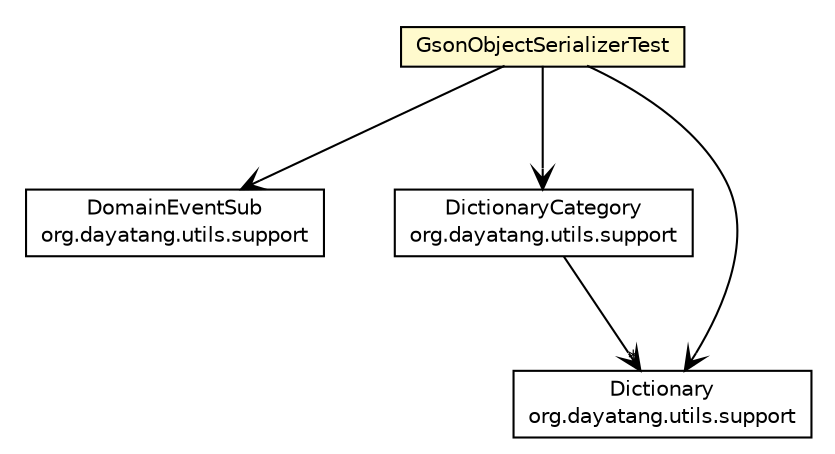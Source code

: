 #!/usr/local/bin/dot
#
# Class diagram 
# Generated by UMLGraph version R5_6_6-8-g8d7759 (http://www.umlgraph.org/)
#

digraph G {
	edge [fontname="Helvetica",fontsize=10,labelfontname="Helvetica",labelfontsize=10];
	node [fontname="Helvetica",fontsize=10,shape=plaintext];
	nodesep=0.25;
	ranksep=0.5;
	// org.dayatang.utils.GsonObjectSerializerTest
	c265 [label=<<table title="org.dayatang.utils.GsonObjectSerializerTest" border="0" cellborder="1" cellspacing="0" cellpadding="2" port="p" bgcolor="lemonChiffon" href="./GsonObjectSerializerTest.html">
		<tr><td><table border="0" cellspacing="0" cellpadding="1">
<tr><td align="center" balign="center"> GsonObjectSerializerTest </td></tr>
		</table></td></tr>
		</table>>, URL="./GsonObjectSerializerTest.html", fontname="Helvetica", fontcolor="black", fontsize=10.0];
	// org.dayatang.utils.support.DomainEventSub
	c275 [label=<<table title="org.dayatang.utils.support.DomainEventSub" border="0" cellborder="1" cellspacing="0" cellpadding="2" port="p" href="./support/DomainEventSub.html">
		<tr><td><table border="0" cellspacing="0" cellpadding="1">
<tr><td align="center" balign="center"> DomainEventSub </td></tr>
<tr><td align="center" balign="center"> org.dayatang.utils.support </td></tr>
		</table></td></tr>
		</table>>, URL="./support/DomainEventSub.html", fontname="Helvetica", fontcolor="black", fontsize=10.0];
	// org.dayatang.utils.support.DictionaryCategory
	c277 [label=<<table title="org.dayatang.utils.support.DictionaryCategory" border="0" cellborder="1" cellspacing="0" cellpadding="2" port="p" href="./support/DictionaryCategory.html">
		<tr><td><table border="0" cellspacing="0" cellpadding="1">
<tr><td align="center" balign="center"> DictionaryCategory </td></tr>
<tr><td align="center" balign="center"> org.dayatang.utils.support </td></tr>
		</table></td></tr>
		</table>>, URL="./support/DictionaryCategory.html", fontname="Helvetica", fontcolor="black", fontsize=10.0];
	// org.dayatang.utils.support.Dictionary
	c278 [label=<<table title="org.dayatang.utils.support.Dictionary" border="0" cellborder="1" cellspacing="0" cellpadding="2" port="p" href="./support/Dictionary.html">
		<tr><td><table border="0" cellspacing="0" cellpadding="1">
<tr><td align="center" balign="center"> Dictionary </td></tr>
<tr><td align="center" balign="center"> org.dayatang.utils.support </td></tr>
		</table></td></tr>
		</table>>, URL="./support/Dictionary.html", fontname="Helvetica", fontcolor="black", fontsize=10.0];
	// org.dayatang.utils.GsonObjectSerializerTest NAVASSOC org.dayatang.utils.support.DictionaryCategory
	c265:p -> c277:p [taillabel="", label=" "headlabel="", fontname="Helvetica", fontcolor="black", fontsize=10.0, color="black", arrowhead=open];
	// org.dayatang.utils.GsonObjectSerializerTest NAVASSOC org.dayatang.utils.support.Dictionary
	c265:p -> c278:p [taillabel="", label=" "headlabel="", fontname="Helvetica", fontcolor="black", fontsize=10.0, color="black", arrowhead=open];
	// org.dayatang.utils.GsonObjectSerializerTest NAVASSOC org.dayatang.utils.support.DomainEventSub
	c265:p -> c275:p [taillabel="", label=" "headlabel="", fontname="Helvetica", fontcolor="black", fontsize=10.0, color="black", arrowhead=open];
	// org.dayatang.utils.support.DictionaryCategory NAVASSOC org.dayatang.utils.support.Dictionary
	c277:p -> c278:p [taillabel="", label=" "headlabel="*", fontname="Helvetica", fontcolor="black", fontsize=10.0, color="black", arrowhead=open];
}

